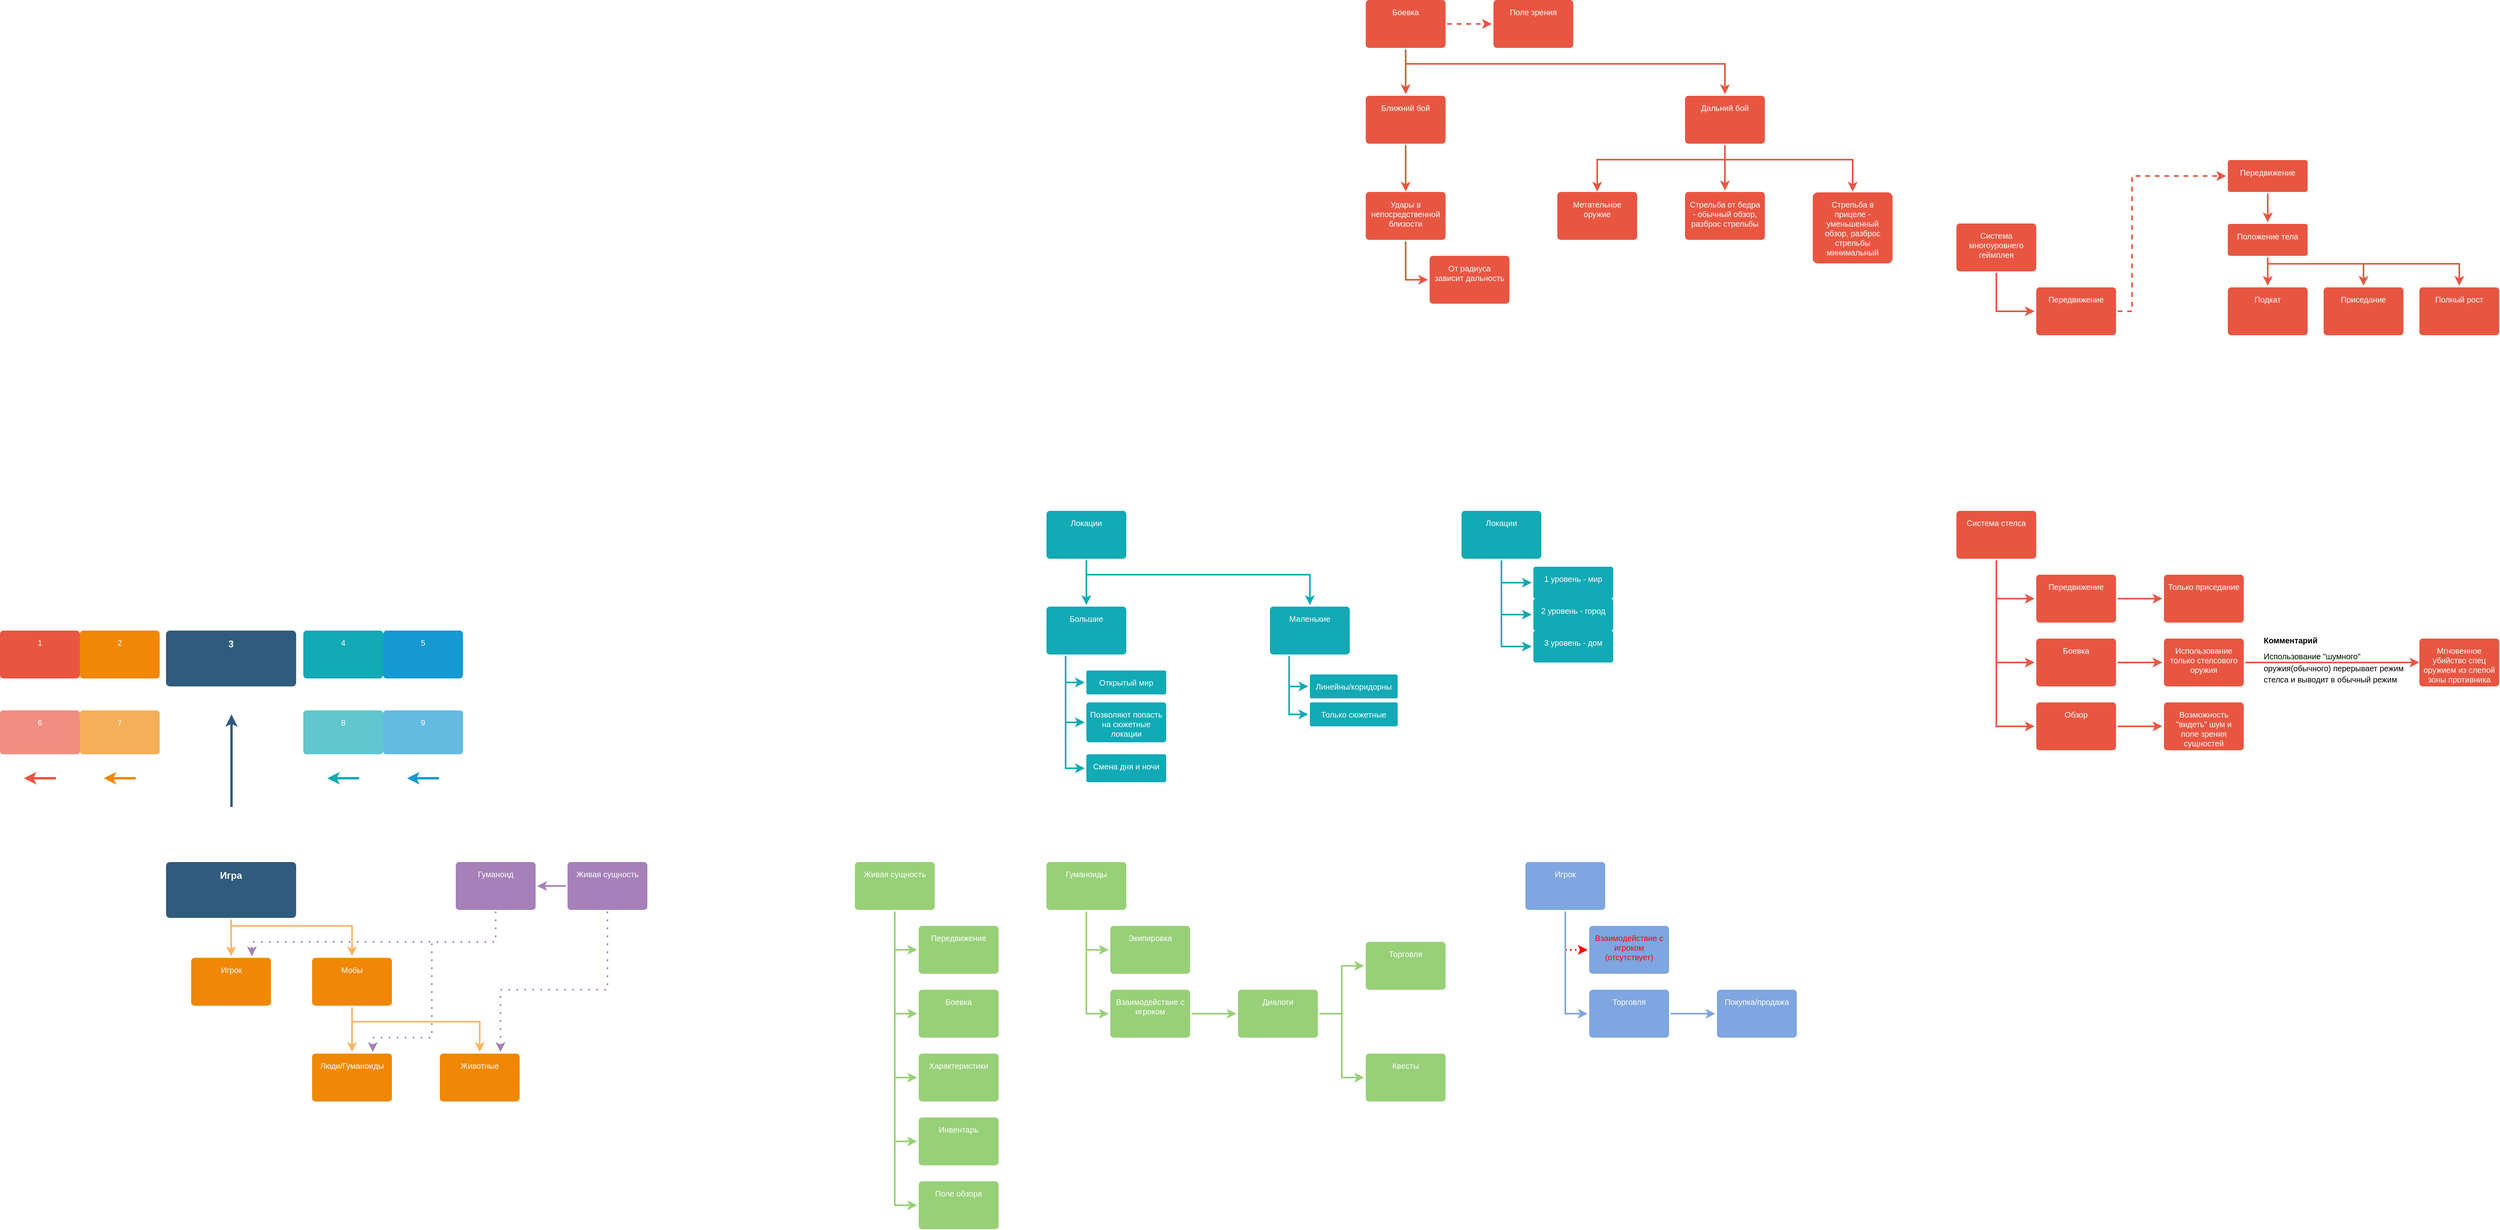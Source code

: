 <mxfile version="11.1.4" type="device"><diagram id="6a731a19-8d31-9384-78a2-239565b7b9f0" name="Page-1"><mxGraphModel dx="3377" dy="3469" grid="1" gridSize="10" guides="1" tooltips="1" connect="1" arrows="1" fold="1" page="1" pageScale="1" pageWidth="600" pageHeight="600" background="#ffffff" math="0" shadow="0"><root><mxCell id="0"/><mxCell id="1" parent="0"/><mxCell id="619mCQ2Z58gHVbzveCcw-1781" value="1" style="rounded=1;whiteSpace=wrap;html=1;shadow=0;labelBackgroundColor=none;strokeColor=none;strokeWidth=3;fillColor=#E85642;fontFamily=Helvetica;fontSize=10;fontColor=#FFFFFF;align=center;spacing=5;fontStyle=0;arcSize=7;perimeterSpacing=2;verticalAlign=top;" parent="1" vertex="1"><mxGeometry x="9" y="-250" width="100" height="60" as="geometry"/></mxCell><mxCell id="619mCQ2Z58gHVbzveCcw-1783" value="2" style="rounded=1;whiteSpace=wrap;html=1;shadow=0;labelBackgroundColor=none;strokeColor=none;strokeWidth=3;fillColor=#F08705;fontFamily=Helvetica;fontSize=10;fontColor=#FFFFFF;align=center;spacing=5;fontStyle=0;arcSize=7;perimeterSpacing=2;verticalAlign=top;" parent="1" vertex="1"><mxGeometry x="109" y="-250" width="100" height="60" as="geometry"/></mxCell><mxCell id="619mCQ2Z58gHVbzveCcw-1784" value="4" style="rounded=1;whiteSpace=wrap;html=1;shadow=0;labelBackgroundColor=none;strokeColor=none;strokeWidth=3;fillColor=#12AAB5;fontFamily=Helvetica;fontSize=10;fontColor=#FFFFFF;align=center;spacing=5;fontStyle=0;arcSize=7;perimeterSpacing=2;verticalAlign=top;" parent="1" vertex="1"><mxGeometry x="389" y="-250" width="100" height="60" as="geometry"/></mxCell><mxCell id="619mCQ2Z58gHVbzveCcw-1785" value="5" style="rounded=1;whiteSpace=wrap;html=1;shadow=0;labelBackgroundColor=none;strokeColor=none;strokeWidth=3;fillColor=#1699D3;fontFamily=Helvetica;fontSize=10;fontColor=#FFFFFF;align=center;spacing=5;fontStyle=0;arcSize=7;perimeterSpacing=2;verticalAlign=top;" parent="1" vertex="1"><mxGeometry x="489" y="-250" width="100" height="60" as="geometry"/></mxCell><mxCell id="619mCQ2Z58gHVbzveCcw-1786" value="3" style="rounded=1;whiteSpace=wrap;html=1;shadow=0;labelBackgroundColor=none;strokeColor=none;strokeWidth=3;fillColor=#2F5B7C;fontFamily=Helvetica;fontSize=12;fontColor=#FFFFFF;align=center;fontStyle=1;spacing=5;arcSize=7;perimeterSpacing=2;verticalAlign=top;" parent="1" vertex="1"><mxGeometry x="217" y="-250" width="163" height="70" as="geometry"/></mxCell><mxCell id="619mCQ2Z58gHVbzveCcw-1787" value="6" style="rounded=1;whiteSpace=wrap;html=1;shadow=0;labelBackgroundColor=none;strokeColor=none;strokeWidth=3;fillColor=#f08e81;fontFamily=Helvetica;fontSize=10;fontColor=#FFFFFF;align=center;spacing=5;fontStyle=0;arcSize=7;perimeterSpacing=2;verticalAlign=top;" parent="1" vertex="1"><mxGeometry x="9" y="-150" width="100" height="55" as="geometry"/></mxCell><mxCell id="619mCQ2Z58gHVbzveCcw-1788" value="7" style="rounded=1;whiteSpace=wrap;html=1;shadow=0;labelBackgroundColor=none;strokeColor=none;strokeWidth=3;fillColor=#F5AF58;fontFamily=Helvetica;fontSize=10;fontColor=#FFFFFF;align=center;spacing=5;arcSize=7;perimeterSpacing=2;fontStyle=0;verticalAlign=top;" parent="1" vertex="1"><mxGeometry x="109" y="-150" width="100" height="55" as="geometry"/></mxCell><mxCell id="619mCQ2Z58gHVbzveCcw-1790" value="8" style="rounded=1;whiteSpace=wrap;html=1;shadow=0;labelBackgroundColor=none;strokeColor=none;strokeWidth=3;fillColor=#61C6CE;fontFamily=Helvetica;fontSize=10;fontColor=#FFFFFF;align=center;spacing=5;fontStyle=0;arcSize=7;perimeterSpacing=2;verticalAlign=top;" parent="1" vertex="1"><mxGeometry x="389" y="-150" width="100" height="55" as="geometry"/></mxCell><mxCell id="619mCQ2Z58gHVbzveCcw-1793" value="9" style="rounded=1;whiteSpace=wrap;html=1;shadow=0;labelBackgroundColor=none;strokeColor=none;strokeWidth=3;fillColor=#64BBE2;fontFamily=Helvetica;fontSize=10;fontColor=#FFFFFF;align=center;spacing=5;arcSize=7;perimeterSpacing=2;fontStyle=0;verticalAlign=top;" parent="1" vertex="1"><mxGeometry x="489" y="-150" width="100" height="55" as="geometry"/></mxCell><mxCell id="619mCQ2Z58gHVbzveCcw-1796" value="" style="edgeStyle=none;rounded=1;jumpStyle=none;html=1;shadow=0;labelBackgroundColor=none;startArrow=none;startFill=0;jettySize=auto;orthogonalLoop=1;strokeColor=#E85642;strokeWidth=3;fontFamily=Helvetica;fontSize=14;fontColor=#FFFFFF;spacing=5;fontStyle=1;fillColor=#b0e3e6;" parent="1" edge="1"><mxGeometry relative="1" as="geometry"><mxPoint x="79" y="-65" as="sourcePoint"/><mxPoint x="39" y="-65" as="targetPoint"/></mxGeometry></mxCell><mxCell id="619mCQ2Z58gHVbzveCcw-1797" value="" style="edgeStyle=none;rounded=1;jumpStyle=none;html=1;shadow=0;labelBackgroundColor=none;startArrow=none;startFill=0;jettySize=auto;orthogonalLoop=1;strokeColor=#F08705;strokeWidth=3;fontFamily=Helvetica;fontSize=14;fontColor=#FFFFFF;spacing=5;fontStyle=1;fillColor=#b0e3e6;" parent="1" edge="1"><mxGeometry relative="1" as="geometry"><mxPoint x="179" y="-65" as="sourcePoint"/><mxPoint x="139" y="-65" as="targetPoint"/></mxGeometry></mxCell><mxCell id="619mCQ2Z58gHVbzveCcw-1798" value="" style="edgeStyle=none;rounded=1;jumpStyle=none;html=1;shadow=0;labelBackgroundColor=none;startArrow=none;startFill=0;jettySize=auto;orthogonalLoop=1;strokeColor=#12AAB5;strokeWidth=3;fontFamily=Helvetica;fontSize=14;fontColor=#FFFFFF;spacing=5;fontStyle=1;fillColor=#b0e3e6;" parent="1" edge="1"><mxGeometry relative="1" as="geometry"><mxPoint x="459" y="-65" as="sourcePoint"/><mxPoint x="419" y="-65" as="targetPoint"/></mxGeometry></mxCell><mxCell id="619mCQ2Z58gHVbzveCcw-1799" value="" style="edgeStyle=none;rounded=1;jumpStyle=none;html=1;shadow=0;labelBackgroundColor=none;startArrow=none;startFill=0;jettySize=auto;orthogonalLoop=1;strokeColor=#1699D3;strokeWidth=3;fontFamily=Helvetica;fontSize=14;fontColor=#FFFFFF;spacing=5;fontStyle=1;fillColor=#b0e3e6;" parent="1" edge="1"><mxGeometry relative="1" as="geometry"><mxPoint x="559" y="-65" as="sourcePoint"/><mxPoint x="519" y="-65" as="targetPoint"/></mxGeometry></mxCell><mxCell id="619mCQ2Z58gHVbzveCcw-1801" value="" style="edgeStyle=none;rounded=0;jumpStyle=none;html=1;shadow=0;labelBackgroundColor=none;startArrow=none;startFill=0;endArrow=classic;endFill=1;jettySize=auto;orthogonalLoop=1;strokeColor=#2F5B7C;strokeWidth=3;fontFamily=Helvetica;fontSize=16;fontColor=#23445D;spacing=5;" parent="1" edge="1"><mxGeometry relative="1" as="geometry"><mxPoint x="299" y="-29" as="sourcePoint"/><mxPoint x="299" y="-145.0" as="targetPoint"/></mxGeometry></mxCell><mxCell id="Hba8SF4akx_FG_clDghf-3" style="edgeStyle=orthogonalEdgeStyle;rounded=0;orthogonalLoop=1;jettySize=auto;html=1;entryX=0.5;entryY=0;entryDx=0;entryDy=0;strokeColor=#FFB366;strokeWidth=2;" edge="1" parent="1" source="Hba8SF4akx_FG_clDghf-1" target="Hba8SF4akx_FG_clDghf-2"><mxGeometry relative="1" as="geometry"/></mxCell><mxCell id="Hba8SF4akx_FG_clDghf-5" style="edgeStyle=orthogonalEdgeStyle;rounded=0;orthogonalLoop=1;jettySize=auto;html=1;entryX=0.5;entryY=0;entryDx=0;entryDy=0;strokeColor=#FFB366;strokeWidth=2;" edge="1" parent="1" source="Hba8SF4akx_FG_clDghf-1" target="Hba8SF4akx_FG_clDghf-4"><mxGeometry relative="1" as="geometry"><Array as="points"><mxPoint x="299" y="120"/><mxPoint x="450" y="120"/></Array></mxGeometry></mxCell><mxCell id="Hba8SF4akx_FG_clDghf-1" value="Игра" style="rounded=1;whiteSpace=wrap;html=1;shadow=0;labelBackgroundColor=none;strokeColor=none;strokeWidth=3;fillColor=#2F5B7C;fontFamily=Helvetica;fontSize=12;fontColor=#FFFFFF;align=center;fontStyle=1;spacing=5;arcSize=7;perimeterSpacing=2;verticalAlign=top;" vertex="1" parent="1"><mxGeometry x="217" y="40" width="163" height="70" as="geometry"/></mxCell><mxCell id="Hba8SF4akx_FG_clDghf-2" value="Игрок" style="rounded=1;whiteSpace=wrap;html=1;shadow=0;labelBackgroundColor=none;strokeColor=none;strokeWidth=3;fillColor=#F08705;fontFamily=Helvetica;fontSize=10;fontColor=#FFFFFF;align=center;spacing=5;fontStyle=0;arcSize=7;perimeterSpacing=2;verticalAlign=top;" vertex="1" parent="1"><mxGeometry x="248.5" y="160" width="100" height="60" as="geometry"/></mxCell><mxCell id="Hba8SF4akx_FG_clDghf-7" style="edgeStyle=orthogonalEdgeStyle;rounded=0;orthogonalLoop=1;jettySize=auto;html=1;entryX=0.5;entryY=0;entryDx=0;entryDy=0;strokeColor=#FFB366;strokeWidth=2;" edge="1" parent="1" source="Hba8SF4akx_FG_clDghf-4" target="Hba8SF4akx_FG_clDghf-6"><mxGeometry relative="1" as="geometry"/></mxCell><mxCell id="Hba8SF4akx_FG_clDghf-9" style="edgeStyle=orthogonalEdgeStyle;rounded=0;orthogonalLoop=1;jettySize=auto;html=1;entryX=0.5;entryY=0;entryDx=0;entryDy=0;strokeColor=#FFB366;strokeWidth=2;" edge="1" parent="1" source="Hba8SF4akx_FG_clDghf-4" target="Hba8SF4akx_FG_clDghf-8"><mxGeometry relative="1" as="geometry"><Array as="points"><mxPoint x="450" y="240"/><mxPoint x="610" y="240"/></Array></mxGeometry></mxCell><mxCell id="Hba8SF4akx_FG_clDghf-4" value="Мобы" style="rounded=1;whiteSpace=wrap;html=1;shadow=0;labelBackgroundColor=none;strokeColor=none;strokeWidth=3;fillColor=#F08705;fontFamily=Helvetica;fontSize=10;fontColor=#FFFFFF;align=center;spacing=5;fontStyle=0;arcSize=7;perimeterSpacing=2;verticalAlign=top;" vertex="1" parent="1"><mxGeometry x="400" y="160" width="100" height="60" as="geometry"/></mxCell><mxCell id="Hba8SF4akx_FG_clDghf-6" value="Люди/Гуманоиды" style="rounded=1;whiteSpace=wrap;html=1;shadow=0;labelBackgroundColor=none;strokeColor=none;strokeWidth=3;fillColor=#F08705;fontFamily=Helvetica;fontSize=10;fontColor=#FFFFFF;align=center;spacing=5;fontStyle=0;arcSize=7;perimeterSpacing=2;verticalAlign=top;" vertex="1" parent="1"><mxGeometry x="400" y="280" width="100" height="60" as="geometry"/></mxCell><mxCell id="Hba8SF4akx_FG_clDghf-8" value="Животные" style="rounded=1;whiteSpace=wrap;html=1;shadow=0;labelBackgroundColor=none;strokeColor=none;strokeWidth=3;fillColor=#F08705;fontFamily=Helvetica;fontSize=10;fontColor=#FFFFFF;align=center;spacing=5;fontStyle=0;arcSize=7;perimeterSpacing=2;verticalAlign=top;" vertex="1" parent="1"><mxGeometry x="560" y="280" width="100" height="60" as="geometry"/></mxCell><mxCell id="Hba8SF4akx_FG_clDghf-22" style="edgeStyle=orthogonalEdgeStyle;rounded=0;orthogonalLoop=1;jettySize=auto;html=1;entryX=0.75;entryY=0;entryDx=0;entryDy=0;strokeColor=#A680B8;strokeWidth=2;dashed=1;dashPattern=1 4;" edge="1" parent="1" source="Hba8SF4akx_FG_clDghf-10" target="Hba8SF4akx_FG_clDghf-8"><mxGeometry relative="1" as="geometry"><Array as="points"><mxPoint x="770" y="200"/><mxPoint x="636" y="200"/></Array></mxGeometry></mxCell><mxCell id="Hba8SF4akx_FG_clDghf-24" style="edgeStyle=orthogonalEdgeStyle;rounded=0;orthogonalLoop=1;jettySize=auto;html=1;entryX=1;entryY=0.5;entryDx=0;entryDy=0;strokeColor=#A680B8;strokeWidth=2;" edge="1" parent="1" source="Hba8SF4akx_FG_clDghf-10" target="Hba8SF4akx_FG_clDghf-23"><mxGeometry relative="1" as="geometry"/></mxCell><mxCell id="Hba8SF4akx_FG_clDghf-10" value="Живая сущность" style="rounded=1;whiteSpace=wrap;html=1;shadow=0;labelBackgroundColor=none;strokeColor=none;strokeWidth=3;fillColor=#A680B8;fontFamily=Helvetica;fontSize=10;fontColor=#FFFFFF;align=center;spacing=5;fontStyle=0;arcSize=7;perimeterSpacing=2;verticalAlign=top;" vertex="1" parent="1"><mxGeometry x="720" y="40" width="100" height="60" as="geometry"/></mxCell><mxCell id="Hba8SF4akx_FG_clDghf-16" style="edgeStyle=orthogonalEdgeStyle;rounded=0;orthogonalLoop=1;jettySize=auto;html=1;strokeColor=#97D077;strokeWidth=2;entryX=0;entryY=0.5;entryDx=0;entryDy=0;" edge="1" parent="1" source="Hba8SF4akx_FG_clDghf-14" target="Hba8SF4akx_FG_clDghf-15"><mxGeometry relative="1" as="geometry"><mxPoint x="1130" y="150" as="targetPoint"/><Array as="points"><mxPoint x="1130" y="150"/></Array></mxGeometry></mxCell><mxCell id="Hba8SF4akx_FG_clDghf-18" style="edgeStyle=orthogonalEdgeStyle;rounded=0;orthogonalLoop=1;jettySize=auto;html=1;entryX=0;entryY=0.5;entryDx=0;entryDy=0;strokeColor=#97D077;strokeWidth=2;" edge="1" parent="1" source="Hba8SF4akx_FG_clDghf-14" target="Hba8SF4akx_FG_clDghf-17"><mxGeometry relative="1" as="geometry"><Array as="points"><mxPoint x="1130" y="230"/></Array></mxGeometry></mxCell><mxCell id="Hba8SF4akx_FG_clDghf-20" style="edgeStyle=orthogonalEdgeStyle;rounded=0;orthogonalLoop=1;jettySize=auto;html=1;entryX=0;entryY=0.5;entryDx=0;entryDy=0;strokeColor=#97D077;strokeWidth=2;" edge="1" parent="1" source="Hba8SF4akx_FG_clDghf-14" target="Hba8SF4akx_FG_clDghf-19"><mxGeometry relative="1" as="geometry"><Array as="points"><mxPoint x="1130" y="310"/></Array></mxGeometry></mxCell><mxCell id="Hba8SF4akx_FG_clDghf-32" style="edgeStyle=orthogonalEdgeStyle;rounded=0;orthogonalLoop=1;jettySize=auto;html=1;entryX=0;entryY=0.5;entryDx=0;entryDy=0;strokeColor=#97D077;strokeWidth=2;" edge="1" parent="1" source="Hba8SF4akx_FG_clDghf-14" target="Hba8SF4akx_FG_clDghf-30"><mxGeometry relative="1" as="geometry"><Array as="points"><mxPoint x="1130" y="390"/></Array></mxGeometry></mxCell><mxCell id="Hba8SF4akx_FG_clDghf-79" style="edgeStyle=orthogonalEdgeStyle;rounded=0;orthogonalLoop=1;jettySize=auto;html=1;entryX=0;entryY=0.5;entryDx=0;entryDy=0;strokeColor=#97D077;strokeWidth=2;" edge="1" parent="1" source="Hba8SF4akx_FG_clDghf-14" target="Hba8SF4akx_FG_clDghf-78"><mxGeometry relative="1" as="geometry"><Array as="points"><mxPoint x="1130" y="470"/></Array></mxGeometry></mxCell><mxCell id="Hba8SF4akx_FG_clDghf-14" value="Живая сущность" style="rounded=1;whiteSpace=wrap;html=1;shadow=0;labelBackgroundColor=none;strokeColor=none;strokeWidth=3;fillColor=#97D077;fontFamily=Helvetica;fontSize=10;fontColor=#FFFFFF;align=center;spacing=5;fontStyle=0;arcSize=7;perimeterSpacing=2;verticalAlign=top;" vertex="1" parent="1"><mxGeometry x="1080" y="40" width="100" height="60" as="geometry"/></mxCell><mxCell id="Hba8SF4akx_FG_clDghf-15" value="Передвижение" style="rounded=1;whiteSpace=wrap;html=1;shadow=0;labelBackgroundColor=none;strokeColor=none;strokeWidth=3;fillColor=#97D077;fontFamily=Helvetica;fontSize=10;fontColor=#FFFFFF;align=center;spacing=5;fontStyle=0;arcSize=7;perimeterSpacing=2;verticalAlign=top;" vertex="1" parent="1"><mxGeometry x="1160" y="120" width="100" height="60" as="geometry"/></mxCell><mxCell id="Hba8SF4akx_FG_clDghf-17" value="Боевка" style="rounded=1;whiteSpace=wrap;html=1;shadow=0;labelBackgroundColor=none;strokeColor=none;strokeWidth=3;fillColor=#97D077;fontFamily=Helvetica;fontSize=10;fontColor=#FFFFFF;align=center;spacing=5;fontStyle=0;arcSize=7;perimeterSpacing=2;verticalAlign=top;" vertex="1" parent="1"><mxGeometry x="1160" y="200" width="100" height="60" as="geometry"/></mxCell><mxCell id="Hba8SF4akx_FG_clDghf-19" value="Характеристики" style="rounded=1;whiteSpace=wrap;html=1;shadow=0;labelBackgroundColor=none;strokeColor=none;strokeWidth=3;fillColor=#97D077;fontFamily=Helvetica;fontSize=10;fontColor=#FFFFFF;align=center;spacing=5;fontStyle=0;arcSize=7;perimeterSpacing=2;verticalAlign=top;" vertex="1" parent="1"><mxGeometry x="1160" y="280" width="100" height="60" as="geometry"/></mxCell><mxCell id="Hba8SF4akx_FG_clDghf-26" style="edgeStyle=orthogonalEdgeStyle;rounded=0;orthogonalLoop=1;jettySize=auto;html=1;entryX=0.75;entryY=0;entryDx=0;entryDy=0;strokeColor=#A680B8;strokeWidth=2;dashed=1;dashPattern=1 4;" edge="1" parent="1" source="Hba8SF4akx_FG_clDghf-23" target="Hba8SF4akx_FG_clDghf-2"><mxGeometry relative="1" as="geometry"><Array as="points"><mxPoint x="630" y="140"/><mxPoint x="325" y="140"/></Array></mxGeometry></mxCell><mxCell id="Hba8SF4akx_FG_clDghf-27" style="edgeStyle=orthogonalEdgeStyle;rounded=0;orthogonalLoop=1;jettySize=auto;html=1;entryX=0.75;entryY=0;entryDx=0;entryDy=0;dashed=1;dashPattern=1 4;strokeColor=#A680B8;strokeWidth=2;" edge="1" parent="1" source="Hba8SF4akx_FG_clDghf-23" target="Hba8SF4akx_FG_clDghf-6"><mxGeometry relative="1" as="geometry"><Array as="points"><mxPoint x="630" y="140"/><mxPoint x="550" y="140"/><mxPoint x="550" y="260"/><mxPoint x="476" y="260"/></Array></mxGeometry></mxCell><mxCell id="Hba8SF4akx_FG_clDghf-23" value="Гуманоид" style="rounded=1;whiteSpace=wrap;html=1;shadow=0;labelBackgroundColor=none;strokeColor=none;strokeWidth=3;fillColor=#A680B8;fontFamily=Helvetica;fontSize=10;fontColor=#FFFFFF;align=center;spacing=5;fontStyle=0;arcSize=7;perimeterSpacing=2;verticalAlign=top;" vertex="1" parent="1"><mxGeometry x="580" y="40" width="100" height="60" as="geometry"/></mxCell><mxCell id="Hba8SF4akx_FG_clDghf-33" style="edgeStyle=orthogonalEdgeStyle;rounded=0;orthogonalLoop=1;jettySize=auto;html=1;entryX=0;entryY=0.5;entryDx=0;entryDy=0;strokeColor=#97D077;strokeWidth=2;" edge="1" parent="1" source="Hba8SF4akx_FG_clDghf-28" target="Hba8SF4akx_FG_clDghf-29"><mxGeometry relative="1" as="geometry"><Array as="points"><mxPoint x="1370" y="150"/></Array></mxGeometry></mxCell><mxCell id="Hba8SF4akx_FG_clDghf-35" style="edgeStyle=orthogonalEdgeStyle;rounded=0;orthogonalLoop=1;jettySize=auto;html=1;entryX=0;entryY=0.5;entryDx=0;entryDy=0;strokeColor=#97D077;strokeWidth=2;" edge="1" parent="1" source="Hba8SF4akx_FG_clDghf-28" target="Hba8SF4akx_FG_clDghf-34"><mxGeometry relative="1" as="geometry"><Array as="points"><mxPoint x="1370" y="230"/></Array></mxGeometry></mxCell><mxCell id="Hba8SF4akx_FG_clDghf-28" value="Гуманоиды" style="rounded=1;whiteSpace=wrap;html=1;shadow=0;labelBackgroundColor=none;strokeColor=none;strokeWidth=3;fillColor=#97D077;fontFamily=Helvetica;fontSize=10;fontColor=#FFFFFF;align=center;spacing=5;fontStyle=0;arcSize=7;perimeterSpacing=2;verticalAlign=top;" vertex="1" parent="1"><mxGeometry x="1320" y="40" width="100" height="60" as="geometry"/></mxCell><mxCell id="Hba8SF4akx_FG_clDghf-29" value="Экипировка" style="rounded=1;whiteSpace=wrap;html=1;shadow=0;labelBackgroundColor=none;strokeColor=none;strokeWidth=3;fillColor=#97D077;fontFamily=Helvetica;fontSize=10;fontColor=#FFFFFF;align=center;spacing=5;fontStyle=0;arcSize=7;perimeterSpacing=2;verticalAlign=top;" vertex="1" parent="1"><mxGeometry x="1400" y="120" width="100" height="60" as="geometry"/></mxCell><mxCell id="Hba8SF4akx_FG_clDghf-30" value="Инвентарь" style="rounded=1;whiteSpace=wrap;html=1;shadow=0;labelBackgroundColor=none;strokeColor=none;strokeWidth=3;fillColor=#97D077;fontFamily=Helvetica;fontSize=10;fontColor=#FFFFFF;align=center;spacing=5;fontStyle=0;arcSize=7;perimeterSpacing=2;verticalAlign=top;" vertex="1" parent="1"><mxGeometry x="1160" y="360" width="100" height="60" as="geometry"/></mxCell><mxCell id="Hba8SF4akx_FG_clDghf-37" style="edgeStyle=orthogonalEdgeStyle;rounded=0;orthogonalLoop=1;jettySize=auto;html=1;entryX=0;entryY=0.5;entryDx=0;entryDy=0;strokeColor=#97D077;strokeWidth=2;" edge="1" parent="1" source="Hba8SF4akx_FG_clDghf-34" target="Hba8SF4akx_FG_clDghf-36"><mxGeometry relative="1" as="geometry"/></mxCell><mxCell id="Hba8SF4akx_FG_clDghf-34" value="Взаимодействие с игроком" style="rounded=1;whiteSpace=wrap;html=1;shadow=0;labelBackgroundColor=none;strokeColor=none;strokeWidth=3;fillColor=#97D077;fontFamily=Helvetica;fontSize=10;fontColor=#FFFFFF;align=center;spacing=5;fontStyle=0;arcSize=7;perimeterSpacing=2;verticalAlign=top;" vertex="1" parent="1"><mxGeometry x="1400" y="200" width="100" height="60" as="geometry"/></mxCell><mxCell id="Hba8SF4akx_FG_clDghf-39" style="edgeStyle=orthogonalEdgeStyle;rounded=0;orthogonalLoop=1;jettySize=auto;html=1;entryX=0;entryY=0.5;entryDx=0;entryDy=0;strokeColor=#97D077;strokeWidth=2;" edge="1" parent="1" source="Hba8SF4akx_FG_clDghf-36" target="Hba8SF4akx_FG_clDghf-38"><mxGeometry relative="1" as="geometry"/></mxCell><mxCell id="Hba8SF4akx_FG_clDghf-41" style="edgeStyle=orthogonalEdgeStyle;rounded=0;orthogonalLoop=1;jettySize=auto;html=1;entryX=0;entryY=0.5;entryDx=0;entryDy=0;strokeColor=#97D077;strokeWidth=2;" edge="1" parent="1" source="Hba8SF4akx_FG_clDghf-36" target="Hba8SF4akx_FG_clDghf-40"><mxGeometry relative="1" as="geometry"><Array as="points"><mxPoint x="1690" y="230"/><mxPoint x="1690" y="310"/></Array></mxGeometry></mxCell><mxCell id="Hba8SF4akx_FG_clDghf-36" value="Диалоги" style="rounded=1;whiteSpace=wrap;html=1;shadow=0;labelBackgroundColor=none;strokeColor=none;strokeWidth=3;fillColor=#97D077;fontFamily=Helvetica;fontSize=10;fontColor=#FFFFFF;align=center;spacing=5;fontStyle=0;arcSize=7;perimeterSpacing=2;verticalAlign=top;" vertex="1" parent="1"><mxGeometry x="1560" y="200" width="100" height="60" as="geometry"/></mxCell><mxCell id="Hba8SF4akx_FG_clDghf-38" value="Торговля" style="rounded=1;whiteSpace=wrap;html=1;shadow=0;labelBackgroundColor=none;strokeColor=none;strokeWidth=3;fillColor=#97D077;fontFamily=Helvetica;fontSize=10;fontColor=#FFFFFF;align=center;spacing=5;fontStyle=0;arcSize=7;perimeterSpacing=2;verticalAlign=top;" vertex="1" parent="1"><mxGeometry x="1720" y="140" width="100" height="60" as="geometry"/></mxCell><mxCell id="Hba8SF4akx_FG_clDghf-40" value="Квесты" style="rounded=1;whiteSpace=wrap;html=1;shadow=0;labelBackgroundColor=none;strokeColor=none;strokeWidth=3;fillColor=#97D077;fontFamily=Helvetica;fontSize=10;fontColor=#FFFFFF;align=center;spacing=5;fontStyle=0;arcSize=7;perimeterSpacing=2;verticalAlign=top;" vertex="1" parent="1"><mxGeometry x="1720" y="280" width="100" height="60" as="geometry"/></mxCell><mxCell id="Hba8SF4akx_FG_clDghf-44" style="edgeStyle=orthogonalEdgeStyle;rounded=0;orthogonalLoop=1;jettySize=auto;html=1;entryX=0;entryY=0.5;entryDx=0;entryDy=0;strokeColor=#FF0000;strokeWidth=2;dashed=1;dashPattern=1 2;" edge="1" parent="1" source="Hba8SF4akx_FG_clDghf-42" target="Hba8SF4akx_FG_clDghf-43"><mxGeometry relative="1" as="geometry"><Array as="points"><mxPoint x="1970" y="150"/></Array></mxGeometry></mxCell><mxCell id="Hba8SF4akx_FG_clDghf-46" style="edgeStyle=orthogonalEdgeStyle;rounded=0;orthogonalLoop=1;jettySize=auto;html=1;entryX=0;entryY=0.5;entryDx=0;entryDy=0;strokeColor=#7EA6E0;strokeWidth=2;" edge="1" parent="1" source="Hba8SF4akx_FG_clDghf-42" target="Hba8SF4akx_FG_clDghf-45"><mxGeometry relative="1" as="geometry"><Array as="points"><mxPoint x="1970" y="230"/></Array></mxGeometry></mxCell><mxCell id="Hba8SF4akx_FG_clDghf-42" value="Игрок" style="rounded=1;whiteSpace=wrap;html=1;shadow=0;labelBackgroundColor=none;strokeColor=none;strokeWidth=3;fillColor=#7EA6E0;fontFamily=Helvetica;fontSize=10;fontColor=#FFFFFF;align=center;spacing=5;fontStyle=0;arcSize=7;perimeterSpacing=2;verticalAlign=top;" vertex="1" parent="1"><mxGeometry x="1920" y="40" width="100" height="60" as="geometry"/></mxCell><mxCell id="Hba8SF4akx_FG_clDghf-43" value="&lt;font color=&quot;#ff0000&quot;&gt;Взаимодействие с игроком&lt;br&gt;(отсутствует)&lt;/font&gt;" style="rounded=1;whiteSpace=wrap;html=1;shadow=0;labelBackgroundColor=none;strokeColor=none;strokeWidth=3;fillColor=#7EA6E0;fontFamily=Helvetica;fontSize=10;fontColor=#FFFFFF;align=center;spacing=5;fontStyle=0;arcSize=7;perimeterSpacing=2;verticalAlign=top;" vertex="1" parent="1"><mxGeometry x="2000" y="120" width="100" height="60" as="geometry"/></mxCell><mxCell id="Hba8SF4akx_FG_clDghf-48" style="edgeStyle=orthogonalEdgeStyle;rounded=0;orthogonalLoop=1;jettySize=auto;html=1;entryX=0;entryY=0.5;entryDx=0;entryDy=0;strokeColor=#7EA6E0;strokeWidth=2;" edge="1" parent="1" source="Hba8SF4akx_FG_clDghf-45" target="Hba8SF4akx_FG_clDghf-47"><mxGeometry relative="1" as="geometry"/></mxCell><mxCell id="Hba8SF4akx_FG_clDghf-45" value="Торговля" style="rounded=1;whiteSpace=wrap;html=1;shadow=0;labelBackgroundColor=none;strokeColor=none;strokeWidth=3;fillColor=#7EA6E0;fontFamily=Helvetica;fontSize=10;fontColor=#FFFFFF;align=center;spacing=5;fontStyle=0;arcSize=7;perimeterSpacing=2;verticalAlign=top;" vertex="1" parent="1"><mxGeometry x="2000" y="200" width="100" height="60" as="geometry"/></mxCell><mxCell id="Hba8SF4akx_FG_clDghf-47" value="Покупка/продажа" style="rounded=1;whiteSpace=wrap;html=1;shadow=0;labelBackgroundColor=none;strokeColor=none;strokeWidth=3;fillColor=#7EA6E0;fontFamily=Helvetica;fontSize=10;fontColor=#FFFFFF;align=center;spacing=5;fontStyle=0;arcSize=7;perimeterSpacing=2;verticalAlign=top;" vertex="1" parent="1"><mxGeometry x="2160" y="200" width="100" height="60" as="geometry"/></mxCell><mxCell id="Hba8SF4akx_FG_clDghf-53" style="edgeStyle=orthogonalEdgeStyle;rounded=0;orthogonalLoop=1;jettySize=auto;html=1;entryX=0.5;entryY=0;entryDx=0;entryDy=0;strokeColor=#12AAB5;strokeWidth=2;" edge="1" parent="1" source="Hba8SF4akx_FG_clDghf-51" target="Hba8SF4akx_FG_clDghf-52"><mxGeometry relative="1" as="geometry"/></mxCell><mxCell id="Hba8SF4akx_FG_clDghf-55" style="edgeStyle=orthogonalEdgeStyle;rounded=0;orthogonalLoop=1;jettySize=auto;html=1;entryX=0.5;entryY=0;entryDx=0;entryDy=0;strokeColor=#12AAB5;strokeWidth=2;" edge="1" parent="1" source="Hba8SF4akx_FG_clDghf-51" target="Hba8SF4akx_FG_clDghf-54"><mxGeometry relative="1" as="geometry"><Array as="points"><mxPoint x="1370" y="-320"/><mxPoint x="1650" y="-320"/></Array></mxGeometry></mxCell><mxCell id="Hba8SF4akx_FG_clDghf-51" value="Локации" style="rounded=1;whiteSpace=wrap;html=1;shadow=0;labelBackgroundColor=none;strokeColor=none;strokeWidth=3;fillColor=#12AAB5;fontFamily=Helvetica;fontSize=10;fontColor=#FFFFFF;align=center;spacing=5;fontStyle=0;arcSize=7;perimeterSpacing=2;verticalAlign=top;" vertex="1" parent="1"><mxGeometry x="1320" y="-400" width="100" height="60" as="geometry"/></mxCell><mxCell id="Hba8SF4akx_FG_clDghf-59" style="edgeStyle=orthogonalEdgeStyle;rounded=0;orthogonalLoop=1;jettySize=auto;html=1;exitX=0.25;exitY=1;exitDx=0;exitDy=0;entryX=0;entryY=0.5;entryDx=0;entryDy=0;strokeColor=#12AAB5;strokeWidth=2;" edge="1" parent="1" source="Hba8SF4akx_FG_clDghf-52" target="Hba8SF4akx_FG_clDghf-56"><mxGeometry relative="1" as="geometry"><Array as="points"><mxPoint x="1344" y="-185"/></Array></mxGeometry></mxCell><mxCell id="Hba8SF4akx_FG_clDghf-64" style="edgeStyle=orthogonalEdgeStyle;rounded=0;orthogonalLoop=1;jettySize=auto;html=1;exitX=0.25;exitY=1;exitDx=0;exitDy=0;entryX=0;entryY=0.5;entryDx=0;entryDy=0;strokeColor=#12AAB5;strokeWidth=2;" edge="1" parent="1" source="Hba8SF4akx_FG_clDghf-52" target="Hba8SF4akx_FG_clDghf-57"><mxGeometry relative="1" as="geometry"><Array as="points"><mxPoint x="1344" y="-135"/></Array></mxGeometry></mxCell><mxCell id="Hba8SF4akx_FG_clDghf-66" style="edgeStyle=orthogonalEdgeStyle;rounded=0;orthogonalLoop=1;jettySize=auto;html=1;exitX=0.25;exitY=1;exitDx=0;exitDy=0;entryX=0;entryY=0.5;entryDx=0;entryDy=0;strokeColor=#12AAB5;strokeWidth=2;" edge="1" parent="1" source="Hba8SF4akx_FG_clDghf-52" target="Hba8SF4akx_FG_clDghf-65"><mxGeometry relative="1" as="geometry"><Array as="points"><mxPoint x="1344" y="-77"/></Array></mxGeometry></mxCell><mxCell id="Hba8SF4akx_FG_clDghf-52" value="Большие" style="rounded=1;whiteSpace=wrap;html=1;shadow=0;labelBackgroundColor=none;strokeColor=none;strokeWidth=3;fillColor=#12AAB5;fontFamily=Helvetica;fontSize=10;fontColor=#FFFFFF;align=center;spacing=5;fontStyle=0;arcSize=7;perimeterSpacing=2;verticalAlign=top;" vertex="1" parent="1"><mxGeometry x="1320" y="-280" width="100" height="60" as="geometry"/></mxCell><mxCell id="Hba8SF4akx_FG_clDghf-61" style="edgeStyle=orthogonalEdgeStyle;rounded=0;orthogonalLoop=1;jettySize=auto;html=1;exitX=0.25;exitY=1;exitDx=0;exitDy=0;entryX=0;entryY=0.5;entryDx=0;entryDy=0;strokeColor=#12AAB5;strokeWidth=2;" edge="1" parent="1" source="Hba8SF4akx_FG_clDghf-54" target="Hba8SF4akx_FG_clDghf-60"><mxGeometry relative="1" as="geometry"><Array as="points"><mxPoint x="1624" y="-180"/></Array></mxGeometry></mxCell><mxCell id="Hba8SF4akx_FG_clDghf-63" style="edgeStyle=orthogonalEdgeStyle;rounded=0;orthogonalLoop=1;jettySize=auto;html=1;exitX=0.25;exitY=1;exitDx=0;exitDy=0;entryX=0;entryY=0.5;entryDx=0;entryDy=0;strokeColor=#12AAB5;strokeWidth=2;" edge="1" parent="1" source="Hba8SF4akx_FG_clDghf-54" target="Hba8SF4akx_FG_clDghf-62"><mxGeometry relative="1" as="geometry"><Array as="points"><mxPoint x="1624" y="-145"/></Array></mxGeometry></mxCell><mxCell id="Hba8SF4akx_FG_clDghf-54" value="Маленькие" style="rounded=1;whiteSpace=wrap;html=1;shadow=0;labelBackgroundColor=none;strokeColor=none;strokeWidth=3;fillColor=#12AAB5;fontFamily=Helvetica;fontSize=10;fontColor=#FFFFFF;align=center;spacing=5;fontStyle=0;arcSize=7;perimeterSpacing=2;verticalAlign=top;" vertex="1" parent="1"><mxGeometry x="1600" y="-280" width="100" height="60" as="geometry"/></mxCell><mxCell id="Hba8SF4akx_FG_clDghf-56" value="Открытый мир" style="rounded=1;whiteSpace=wrap;html=1;shadow=0;labelBackgroundColor=none;strokeColor=none;strokeWidth=3;fillColor=#12AAB5;fontFamily=Helvetica;fontSize=10;fontColor=#FFFFFF;align=center;spacing=5;fontStyle=0;arcSize=7;perimeterSpacing=2;verticalAlign=top;" vertex="1" parent="1"><mxGeometry x="1370" y="-200" width="100" height="30" as="geometry"/></mxCell><mxCell id="Hba8SF4akx_FG_clDghf-57" value="Позволяют попасть на сюжетные локации" style="rounded=1;whiteSpace=wrap;html=1;shadow=0;labelBackgroundColor=none;strokeColor=none;strokeWidth=3;fillColor=#12AAB5;fontFamily=Helvetica;fontSize=10;fontColor=#FFFFFF;align=center;spacing=5;fontStyle=0;arcSize=7;perimeterSpacing=2;verticalAlign=top;" vertex="1" parent="1"><mxGeometry x="1370" y="-160" width="100" height="50" as="geometry"/></mxCell><mxCell id="Hba8SF4akx_FG_clDghf-60" value="Линейны/коридорны" style="rounded=1;whiteSpace=wrap;html=1;shadow=0;labelBackgroundColor=none;strokeColor=none;strokeWidth=3;fillColor=#12AAB5;fontFamily=Helvetica;fontSize=10;fontColor=#FFFFFF;align=center;spacing=5;fontStyle=0;arcSize=7;perimeterSpacing=2;verticalAlign=top;" vertex="1" parent="1"><mxGeometry x="1650" y="-195" width="110" height="30" as="geometry"/></mxCell><mxCell id="Hba8SF4akx_FG_clDghf-62" value="Только сюжетные" style="rounded=1;whiteSpace=wrap;html=1;shadow=0;labelBackgroundColor=none;strokeColor=none;strokeWidth=3;fillColor=#12AAB5;fontFamily=Helvetica;fontSize=10;fontColor=#FFFFFF;align=center;spacing=5;fontStyle=0;arcSize=7;perimeterSpacing=2;verticalAlign=top;" vertex="1" parent="1"><mxGeometry x="1650" y="-160" width="110" height="30" as="geometry"/></mxCell><mxCell id="Hba8SF4akx_FG_clDghf-65" value="Смена дня и ночи" style="rounded=1;whiteSpace=wrap;html=1;shadow=0;labelBackgroundColor=none;strokeColor=none;strokeWidth=3;fillColor=#12AAB5;fontFamily=Helvetica;fontSize=10;fontColor=#FFFFFF;align=center;spacing=5;fontStyle=0;arcSize=7;perimeterSpacing=2;verticalAlign=top;" vertex="1" parent="1"><mxGeometry x="1370" y="-95" width="100" height="35" as="geometry"/></mxCell><mxCell id="Hba8SF4akx_FG_clDghf-71" style="edgeStyle=orthogonalEdgeStyle;rounded=0;orthogonalLoop=1;jettySize=auto;html=1;entryX=0;entryY=0.5;entryDx=0;entryDy=0;strokeColor=#12AAB5;strokeWidth=2;" edge="1" parent="1" source="Hba8SF4akx_FG_clDghf-67" target="Hba8SF4akx_FG_clDghf-68"><mxGeometry relative="1" as="geometry"><Array as="points"><mxPoint x="1890" y="-310"/></Array></mxGeometry></mxCell><mxCell id="Hba8SF4akx_FG_clDghf-72" style="edgeStyle=orthogonalEdgeStyle;rounded=0;orthogonalLoop=1;jettySize=auto;html=1;entryX=0;entryY=0.5;entryDx=0;entryDy=0;strokeColor=#12AAB5;strokeWidth=2;" edge="1" parent="1" source="Hba8SF4akx_FG_clDghf-67" target="Hba8SF4akx_FG_clDghf-69"><mxGeometry relative="1" as="geometry"><Array as="points"><mxPoint x="1890" y="-270"/></Array></mxGeometry></mxCell><mxCell id="Hba8SF4akx_FG_clDghf-73" style="edgeStyle=orthogonalEdgeStyle;rounded=0;orthogonalLoop=1;jettySize=auto;html=1;entryX=0;entryY=0.5;entryDx=0;entryDy=0;strokeColor=#12AAB5;strokeWidth=2;" edge="1" parent="1" source="Hba8SF4akx_FG_clDghf-67" target="Hba8SF4akx_FG_clDghf-70"><mxGeometry relative="1" as="geometry"><Array as="points"><mxPoint x="1890" y="-230"/></Array></mxGeometry></mxCell><mxCell id="Hba8SF4akx_FG_clDghf-67" value="Локации" style="rounded=1;whiteSpace=wrap;html=1;shadow=0;labelBackgroundColor=none;strokeColor=none;strokeWidth=3;fillColor=#12AAB5;fontFamily=Helvetica;fontSize=10;fontColor=#FFFFFF;align=center;spacing=5;fontStyle=0;arcSize=7;perimeterSpacing=2;verticalAlign=top;" vertex="1" parent="1"><mxGeometry x="1840" y="-400" width="100" height="60" as="geometry"/></mxCell><mxCell id="Hba8SF4akx_FG_clDghf-68" value="1 уровень - мир" style="rounded=1;whiteSpace=wrap;html=1;shadow=0;labelBackgroundColor=none;strokeColor=none;strokeWidth=3;fillColor=#12AAB5;fontFamily=Helvetica;fontSize=10;fontColor=#FFFFFF;align=center;spacing=5;fontStyle=0;arcSize=7;perimeterSpacing=2;verticalAlign=top;" vertex="1" parent="1"><mxGeometry x="1930" y="-330" width="100" height="40" as="geometry"/></mxCell><mxCell id="Hba8SF4akx_FG_clDghf-69" value="2 уровень - город" style="rounded=1;whiteSpace=wrap;html=1;shadow=0;labelBackgroundColor=none;strokeColor=none;strokeWidth=3;fillColor=#12AAB5;fontFamily=Helvetica;fontSize=10;fontColor=#FFFFFF;align=center;spacing=5;fontStyle=0;arcSize=7;perimeterSpacing=2;verticalAlign=top;" vertex="1" parent="1"><mxGeometry x="1930" y="-290" width="100" height="40" as="geometry"/></mxCell><mxCell id="Hba8SF4akx_FG_clDghf-70" value="3 уровень - дом" style="rounded=1;whiteSpace=wrap;html=1;shadow=0;labelBackgroundColor=none;strokeColor=none;strokeWidth=3;fillColor=#12AAB5;fontFamily=Helvetica;fontSize=10;fontColor=#FFFFFF;align=center;spacing=5;fontStyle=0;arcSize=7;perimeterSpacing=2;verticalAlign=top;" vertex="1" parent="1"><mxGeometry x="1930" y="-250" width="100" height="40" as="geometry"/></mxCell><mxCell id="Hba8SF4akx_FG_clDghf-76" style="edgeStyle=orthogonalEdgeStyle;rounded=0;orthogonalLoop=1;jettySize=auto;html=1;entryX=0;entryY=0.5;entryDx=0;entryDy=0;strokeColor=#E85642;strokeWidth=2;" edge="1" parent="1" source="Hba8SF4akx_FG_clDghf-74" target="Hba8SF4akx_FG_clDghf-75"><mxGeometry relative="1" as="geometry"><Array as="points"><mxPoint x="2510" y="-290"/></Array></mxGeometry></mxCell><mxCell id="Hba8SF4akx_FG_clDghf-81" style="edgeStyle=orthogonalEdgeStyle;rounded=0;orthogonalLoop=1;jettySize=auto;html=1;entryX=0;entryY=0.5;entryDx=0;entryDy=0;strokeColor=#E85642;strokeWidth=2;" edge="1" parent="1" source="Hba8SF4akx_FG_clDghf-74" target="Hba8SF4akx_FG_clDghf-77"><mxGeometry relative="1" as="geometry"><Array as="points"><mxPoint x="2510" y="-210"/></Array></mxGeometry></mxCell><mxCell id="Hba8SF4akx_FG_clDghf-82" style="edgeStyle=orthogonalEdgeStyle;rounded=0;orthogonalLoop=1;jettySize=auto;html=1;entryX=0;entryY=0.5;entryDx=0;entryDy=0;strokeColor=#E85642;strokeWidth=2;" edge="1" parent="1" source="Hba8SF4akx_FG_clDghf-74" target="Hba8SF4akx_FG_clDghf-80"><mxGeometry relative="1" as="geometry"><Array as="points"><mxPoint x="2510" y="-130"/></Array></mxGeometry></mxCell><mxCell id="Hba8SF4akx_FG_clDghf-74" value="Система стелса" style="rounded=1;whiteSpace=wrap;html=1;shadow=0;labelBackgroundColor=none;strokeColor=none;strokeWidth=3;fillColor=#E85642;fontFamily=Helvetica;fontSize=10;fontColor=#FFFFFF;align=center;spacing=5;fontStyle=0;arcSize=7;perimeterSpacing=2;verticalAlign=top;" vertex="1" parent="1"><mxGeometry x="2460" y="-400" width="100" height="60" as="geometry"/></mxCell><mxCell id="Hba8SF4akx_FG_clDghf-101" style="edgeStyle=orthogonalEdgeStyle;rounded=0;orthogonalLoop=1;jettySize=auto;html=1;entryX=0;entryY=0.5;entryDx=0;entryDy=0;strokeColor=#E85642;strokeWidth=2;" edge="1" parent="1" source="Hba8SF4akx_FG_clDghf-75" target="Hba8SF4akx_FG_clDghf-100"><mxGeometry relative="1" as="geometry"/></mxCell><mxCell id="Hba8SF4akx_FG_clDghf-75" value="Передвижение" style="rounded=1;whiteSpace=wrap;html=1;shadow=0;labelBackgroundColor=none;strokeColor=none;strokeWidth=3;fillColor=#E85642;fontFamily=Helvetica;fontSize=10;fontColor=#FFFFFF;align=center;spacing=5;fontStyle=0;arcSize=7;perimeterSpacing=2;verticalAlign=top;gradientColor=none;" vertex="1" parent="1"><mxGeometry x="2560" y="-320" width="100" height="60" as="geometry"/></mxCell><mxCell id="Hba8SF4akx_FG_clDghf-103" style="edgeStyle=orthogonalEdgeStyle;rounded=0;orthogonalLoop=1;jettySize=auto;html=1;entryX=0;entryY=0.5;entryDx=0;entryDy=0;strokeColor=#E85642;strokeWidth=2;" edge="1" parent="1" source="Hba8SF4akx_FG_clDghf-77" target="Hba8SF4akx_FG_clDghf-102"><mxGeometry relative="1" as="geometry"/></mxCell><mxCell id="Hba8SF4akx_FG_clDghf-77" value="Боевка" style="rounded=1;whiteSpace=wrap;html=1;shadow=0;labelBackgroundColor=none;strokeColor=none;strokeWidth=3;fillColor=#E85642;fontFamily=Helvetica;fontSize=10;fontColor=#FFFFFF;align=center;spacing=5;fontStyle=0;arcSize=7;perimeterSpacing=2;verticalAlign=top;gradientColor=none;" vertex="1" parent="1"><mxGeometry x="2560" y="-240" width="100" height="60" as="geometry"/></mxCell><mxCell id="Hba8SF4akx_FG_clDghf-78" value="Поле обзора" style="rounded=1;whiteSpace=wrap;html=1;shadow=0;labelBackgroundColor=none;strokeColor=none;strokeWidth=3;fillColor=#97D077;fontFamily=Helvetica;fontSize=10;fontColor=#FFFFFF;align=center;spacing=5;fontStyle=0;arcSize=7;perimeterSpacing=2;verticalAlign=top;" vertex="1" parent="1"><mxGeometry x="1160" y="440" width="100" height="60" as="geometry"/></mxCell><mxCell id="Hba8SF4akx_FG_clDghf-107" style="edgeStyle=orthogonalEdgeStyle;rounded=0;orthogonalLoop=1;jettySize=auto;html=1;entryX=0;entryY=0.5;entryDx=0;entryDy=0;strokeColor=#E85642;strokeWidth=2;" edge="1" parent="1" source="Hba8SF4akx_FG_clDghf-80" target="Hba8SF4akx_FG_clDghf-106"><mxGeometry relative="1" as="geometry"/></mxCell><mxCell id="Hba8SF4akx_FG_clDghf-80" value="Обзор" style="rounded=1;whiteSpace=wrap;html=1;shadow=0;labelBackgroundColor=none;strokeColor=none;strokeWidth=3;fillColor=#E85642;fontFamily=Helvetica;fontSize=10;fontColor=#FFFFFF;align=center;spacing=5;fontStyle=0;arcSize=7;perimeterSpacing=2;verticalAlign=top;gradientColor=none;" vertex="1" parent="1"><mxGeometry x="2560" y="-160" width="100" height="60" as="geometry"/></mxCell><mxCell id="Hba8SF4akx_FG_clDghf-85" style="edgeStyle=orthogonalEdgeStyle;rounded=0;orthogonalLoop=1;jettySize=auto;html=1;entryX=0;entryY=0.5;entryDx=0;entryDy=0;strokeColor=#E85642;strokeWidth=2;" edge="1" parent="1" source="Hba8SF4akx_FG_clDghf-83" target="Hba8SF4akx_FG_clDghf-84"><mxGeometry relative="1" as="geometry"><Array as="points"><mxPoint x="2510" y="-650"/></Array></mxGeometry></mxCell><mxCell id="Hba8SF4akx_FG_clDghf-83" value="Система многоуровнего геймплея" style="rounded=1;whiteSpace=wrap;html=1;shadow=0;labelBackgroundColor=none;strokeColor=none;strokeWidth=3;fillColor=#E85642;fontFamily=Helvetica;fontSize=10;fontColor=#FFFFFF;align=center;spacing=5;fontStyle=0;arcSize=7;perimeterSpacing=2;verticalAlign=top;" vertex="1" parent="1"><mxGeometry x="2460" y="-760" width="100" height="60" as="geometry"/></mxCell><mxCell id="Hba8SF4akx_FG_clDghf-90" style="edgeStyle=orthogonalEdgeStyle;rounded=0;orthogonalLoop=1;jettySize=auto;html=1;entryX=0;entryY=0.5;entryDx=0;entryDy=0;strokeColor=#E85642;strokeWidth=2;dashed=1;" edge="1" parent="1" source="Hba8SF4akx_FG_clDghf-84" target="Hba8SF4akx_FG_clDghf-89"><mxGeometry relative="1" as="geometry"><Array as="points"><mxPoint x="2680" y="-650"/><mxPoint x="2680" y="-820"/></Array></mxGeometry></mxCell><mxCell id="Hba8SF4akx_FG_clDghf-84" value="Передвижение" style="rounded=1;whiteSpace=wrap;html=1;shadow=0;labelBackgroundColor=none;strokeColor=none;strokeWidth=3;fillColor=#E85642;fontFamily=Helvetica;fontSize=10;fontColor=#FFFFFF;align=center;spacing=5;fontStyle=0;arcSize=7;perimeterSpacing=2;verticalAlign=top;" vertex="1" parent="1"><mxGeometry x="2560" y="-680" width="100" height="60" as="geometry"/></mxCell><mxCell id="Hba8SF4akx_FG_clDghf-92" style="edgeStyle=orthogonalEdgeStyle;rounded=0;orthogonalLoop=1;jettySize=auto;html=1;entryX=0.5;entryY=0;entryDx=0;entryDy=0;strokeColor=#E85642;strokeWidth=2;" edge="1" parent="1" source="Hba8SF4akx_FG_clDghf-89" target="Hba8SF4akx_FG_clDghf-91"><mxGeometry relative="1" as="geometry"/></mxCell><mxCell id="Hba8SF4akx_FG_clDghf-89" value="Передвижение" style="rounded=1;whiteSpace=wrap;html=1;shadow=0;labelBackgroundColor=none;strokeColor=none;strokeWidth=3;fillColor=#E85642;fontFamily=Helvetica;fontSize=10;fontColor=#FFFFFF;align=center;spacing=5;fontStyle=0;arcSize=7;perimeterSpacing=2;verticalAlign=top;" vertex="1" parent="1"><mxGeometry x="2800" y="-839.5" width="100" height="40" as="geometry"/></mxCell><mxCell id="Hba8SF4akx_FG_clDghf-96" style="edgeStyle=orthogonalEdgeStyle;rounded=0;orthogonalLoop=1;jettySize=auto;html=1;entryX=0.5;entryY=0;entryDx=0;entryDy=0;strokeColor=#E85642;strokeWidth=2;" edge="1" parent="1" source="Hba8SF4akx_FG_clDghf-91" target="Hba8SF4akx_FG_clDghf-93"><mxGeometry relative="1" as="geometry"/></mxCell><mxCell id="Hba8SF4akx_FG_clDghf-98" style="edgeStyle=orthogonalEdgeStyle;rounded=0;orthogonalLoop=1;jettySize=auto;html=1;entryX=0.5;entryY=0;entryDx=0;entryDy=0;strokeColor=#E85642;strokeWidth=2;" edge="1" parent="1" source="Hba8SF4akx_FG_clDghf-91" target="Hba8SF4akx_FG_clDghf-94"><mxGeometry relative="1" as="geometry"><Array as="points"><mxPoint x="2850" y="-709.5"/><mxPoint x="2970" y="-709.5"/></Array></mxGeometry></mxCell><mxCell id="Hba8SF4akx_FG_clDghf-99" style="edgeStyle=orthogonalEdgeStyle;rounded=0;orthogonalLoop=1;jettySize=auto;html=1;entryX=0.5;entryY=0;entryDx=0;entryDy=0;strokeColor=#E85642;strokeWidth=2;" edge="1" parent="1" source="Hba8SF4akx_FG_clDghf-91" target="Hba8SF4akx_FG_clDghf-95"><mxGeometry relative="1" as="geometry"><Array as="points"><mxPoint x="2850" y="-709.5"/><mxPoint x="3090" y="-709.5"/></Array></mxGeometry></mxCell><mxCell id="Hba8SF4akx_FG_clDghf-91" value="Положение тела" style="rounded=1;whiteSpace=wrap;html=1;shadow=0;labelBackgroundColor=none;strokeColor=none;strokeWidth=3;fillColor=#E85642;fontFamily=Helvetica;fontSize=10;fontColor=#FFFFFF;align=center;spacing=5;fontStyle=0;arcSize=7;perimeterSpacing=2;verticalAlign=top;" vertex="1" parent="1"><mxGeometry x="2800" y="-759.5" width="100" height="40" as="geometry"/></mxCell><mxCell id="Hba8SF4akx_FG_clDghf-93" value="Подкат" style="rounded=1;whiteSpace=wrap;html=1;shadow=0;labelBackgroundColor=none;strokeColor=none;strokeWidth=3;fillColor=#E85642;fontFamily=Helvetica;fontSize=10;fontColor=#FFFFFF;align=center;spacing=5;fontStyle=0;arcSize=7;perimeterSpacing=2;verticalAlign=top;" vertex="1" parent="1"><mxGeometry x="2800" y="-680" width="100" height="60" as="geometry"/></mxCell><mxCell id="Hba8SF4akx_FG_clDghf-94" value="Приседание" style="rounded=1;whiteSpace=wrap;html=1;shadow=0;labelBackgroundColor=none;strokeColor=none;strokeWidth=3;fillColor=#E85642;fontFamily=Helvetica;fontSize=10;fontColor=#FFFFFF;align=center;spacing=5;fontStyle=0;arcSize=7;perimeterSpacing=2;verticalAlign=top;" vertex="1" parent="1"><mxGeometry x="2920" y="-680" width="100" height="60" as="geometry"/></mxCell><mxCell id="Hba8SF4akx_FG_clDghf-95" value="Полный рост" style="rounded=1;whiteSpace=wrap;html=1;shadow=0;labelBackgroundColor=none;strokeColor=none;strokeWidth=3;fillColor=#E85642;fontFamily=Helvetica;fontSize=10;fontColor=#FFFFFF;align=center;spacing=5;fontStyle=0;arcSize=7;perimeterSpacing=2;verticalAlign=top;" vertex="1" parent="1"><mxGeometry x="3040" y="-680" width="100" height="60" as="geometry"/></mxCell><mxCell id="Hba8SF4akx_FG_clDghf-100" value="Только приседание" style="rounded=1;whiteSpace=wrap;html=1;shadow=0;labelBackgroundColor=none;strokeColor=none;strokeWidth=3;fillColor=#E85642;fontFamily=Helvetica;fontSize=10;fontColor=#FFFFFF;align=center;spacing=5;fontStyle=0;arcSize=7;perimeterSpacing=2;verticalAlign=top;gradientColor=none;" vertex="1" parent="1"><mxGeometry x="2720" y="-320" width="100" height="60" as="geometry"/></mxCell><mxCell id="Hba8SF4akx_FG_clDghf-117" style="edgeStyle=orthogonalEdgeStyle;rounded=0;orthogonalLoop=1;jettySize=auto;html=1;strokeColor=#E85642;strokeWidth=2;" edge="1" parent="1" source="Hba8SF4akx_FG_clDghf-102"><mxGeometry relative="1" as="geometry"><mxPoint x="3040" y="-210" as="targetPoint"/></mxGeometry></mxCell><mxCell id="Hba8SF4akx_FG_clDghf-102" value="Использование только стелсового оружия" style="rounded=1;whiteSpace=wrap;html=1;shadow=0;labelBackgroundColor=none;strokeColor=none;strokeWidth=3;fillColor=#E85642;fontFamily=Helvetica;fontSize=10;fontColor=#FFFFFF;align=center;spacing=5;fontStyle=0;arcSize=7;perimeterSpacing=2;verticalAlign=top;gradientColor=none;" vertex="1" parent="1"><mxGeometry x="2720" y="-240" width="100" height="60" as="geometry"/></mxCell><mxCell id="Hba8SF4akx_FG_clDghf-105" value="&lt;h1 style=&quot;font-size: 10px&quot;&gt;&lt;font style=&quot;font-size: 10px&quot;&gt;Комментарий&lt;/font&gt;&lt;/h1&gt;&lt;div&gt;&lt;font style=&quot;font-size: 10px&quot;&gt;Использование &quot;шумного&quot; оружия(обычного) перерывает режим стелса и выводит в обычный режим&lt;/font&gt;&lt;/div&gt;" style="text;html=1;strokeColor=none;fillColor=none;spacing=5;spacingTop=-20;whiteSpace=wrap;overflow=hidden;rounded=0;" vertex="1" parent="1"><mxGeometry x="2840" y="-240" width="190" height="60" as="geometry"/></mxCell><mxCell id="Hba8SF4akx_FG_clDghf-106" value="Возможность &quot;видеть&quot; шум и поле зрения сущностей" style="rounded=1;whiteSpace=wrap;html=1;shadow=0;labelBackgroundColor=none;strokeColor=none;strokeWidth=3;fillColor=#E85642;fontFamily=Helvetica;fontSize=10;fontColor=#FFFFFF;align=center;spacing=5;fontStyle=0;arcSize=7;perimeterSpacing=2;verticalAlign=top;gradientColor=none;" vertex="1" parent="1"><mxGeometry x="2720" y="-160" width="100" height="60" as="geometry"/></mxCell><mxCell id="Hba8SF4akx_FG_clDghf-111" style="edgeStyle=orthogonalEdgeStyle;rounded=0;orthogonalLoop=1;jettySize=auto;html=1;entryX=0.5;entryY=0;entryDx=0;entryDy=0;strokeColor=#E85642;strokeWidth=2;" edge="1" parent="1" source="Hba8SF4akx_FG_clDghf-108" target="Hba8SF4akx_FG_clDghf-109"><mxGeometry relative="1" as="geometry"/></mxCell><mxCell id="Hba8SF4akx_FG_clDghf-112" style="edgeStyle=orthogonalEdgeStyle;rounded=0;orthogonalLoop=1;jettySize=auto;html=1;entryX=0.5;entryY=0;entryDx=0;entryDy=0;strokeColor=#E85642;strokeWidth=2;" edge="1" parent="1" source="Hba8SF4akx_FG_clDghf-108" target="Hba8SF4akx_FG_clDghf-110"><mxGeometry relative="1" as="geometry"><Array as="points"><mxPoint x="1770" y="-960"/><mxPoint x="2170" y="-960"/></Array></mxGeometry></mxCell><mxCell id="Hba8SF4akx_FG_clDghf-121" style="edgeStyle=orthogonalEdgeStyle;rounded=0;orthogonalLoop=1;jettySize=auto;html=1;entryX=0;entryY=0.5;entryDx=0;entryDy=0;strokeColor=#E85642;strokeWidth=2;dashed=1;" edge="1" parent="1" source="Hba8SF4akx_FG_clDghf-108" target="Hba8SF4akx_FG_clDghf-120"><mxGeometry relative="1" as="geometry"/></mxCell><mxCell id="Hba8SF4akx_FG_clDghf-108" value="Боевка" style="rounded=1;whiteSpace=wrap;html=1;shadow=0;labelBackgroundColor=none;strokeColor=none;strokeWidth=3;fillColor=#E85642;fontFamily=Helvetica;fontSize=10;fontColor=#FFFFFF;align=center;spacing=5;fontStyle=0;arcSize=7;perimeterSpacing=2;verticalAlign=top;" vertex="1" parent="1"><mxGeometry x="1720" y="-1040" width="100" height="60" as="geometry"/></mxCell><mxCell id="Hba8SF4akx_FG_clDghf-114" style="edgeStyle=orthogonalEdgeStyle;rounded=0;orthogonalLoop=1;jettySize=auto;html=1;strokeColor=#E85642;strokeWidth=2;" edge="1" parent="1" source="Hba8SF4akx_FG_clDghf-109"><mxGeometry relative="1" as="geometry"><mxPoint x="1770" y="-800" as="targetPoint"/></mxGeometry></mxCell><mxCell id="Hba8SF4akx_FG_clDghf-109" value="Ближний бой" style="rounded=1;whiteSpace=wrap;html=1;shadow=0;labelBackgroundColor=none;strokeColor=none;strokeWidth=3;fillColor=#E85642;fontFamily=Helvetica;fontSize=10;fontColor=#FFFFFF;align=center;spacing=5;fontStyle=0;arcSize=7;perimeterSpacing=2;verticalAlign=top;" vertex="1" parent="1"><mxGeometry x="1720" y="-920" width="100" height="60" as="geometry"/></mxCell><mxCell id="Hba8SF4akx_FG_clDghf-122" style="edgeStyle=orthogonalEdgeStyle;rounded=0;orthogonalLoop=1;jettySize=auto;html=1;entryX=0.5;entryY=0;entryDx=0;entryDy=0;strokeColor=#E85642;strokeWidth=2;" edge="1" parent="1" source="Hba8SF4akx_FG_clDghf-110" target="Hba8SF4akx_FG_clDghf-119"><mxGeometry relative="1" as="geometry"/></mxCell><mxCell id="Hba8SF4akx_FG_clDghf-124" style="edgeStyle=orthogonalEdgeStyle;rounded=0;orthogonalLoop=1;jettySize=auto;html=1;strokeColor=#E85642;strokeWidth=2;" edge="1" parent="1" source="Hba8SF4akx_FG_clDghf-110"><mxGeometry relative="1" as="geometry"><mxPoint x="2330" y="-800" as="targetPoint"/><Array as="points"><mxPoint x="2170" y="-840"/><mxPoint x="2330" y="-840"/></Array></mxGeometry></mxCell><mxCell id="Hba8SF4akx_FG_clDghf-130" style="edgeStyle=orthogonalEdgeStyle;rounded=0;orthogonalLoop=1;jettySize=auto;html=1;strokeColor=#E85642;strokeWidth=2;" edge="1" parent="1" source="Hba8SF4akx_FG_clDghf-110"><mxGeometry relative="1" as="geometry"><mxPoint x="2010" y="-800" as="targetPoint"/><Array as="points"><mxPoint x="2170" y="-840"/><mxPoint x="2010" y="-840"/></Array></mxGeometry></mxCell><mxCell id="Hba8SF4akx_FG_clDghf-110" value="Дальний бой" style="rounded=1;whiteSpace=wrap;html=1;shadow=0;labelBackgroundColor=none;strokeColor=none;strokeWidth=3;fillColor=#E85642;fontFamily=Helvetica;fontSize=10;fontColor=#FFFFFF;align=center;spacing=5;fontStyle=0;arcSize=7;perimeterSpacing=2;verticalAlign=top;" vertex="1" parent="1"><mxGeometry x="2120" y="-920" width="100" height="60" as="geometry"/></mxCell><mxCell id="Hba8SF4akx_FG_clDghf-116" style="edgeStyle=orthogonalEdgeStyle;rounded=0;orthogonalLoop=1;jettySize=auto;html=1;entryX=0;entryY=0.5;entryDx=0;entryDy=0;strokeColor=#E85642;strokeWidth=2;" edge="1" parent="1" source="Hba8SF4akx_FG_clDghf-113" target="Hba8SF4akx_FG_clDghf-115"><mxGeometry relative="1" as="geometry"><Array as="points"><mxPoint x="1770" y="-689"/></Array></mxGeometry></mxCell><mxCell id="Hba8SF4akx_FG_clDghf-113" value="Удары в непосредственной близости" style="rounded=1;whiteSpace=wrap;html=1;shadow=0;labelBackgroundColor=none;strokeColor=none;strokeWidth=3;fillColor=#E85642;fontFamily=Helvetica;fontSize=10;fontColor=#FFFFFF;align=center;spacing=5;fontStyle=0;arcSize=7;perimeterSpacing=2;verticalAlign=top;" vertex="1" parent="1"><mxGeometry x="1720" y="-799.5" width="100" height="60" as="geometry"/></mxCell><mxCell id="Hba8SF4akx_FG_clDghf-115" value="От радиуса зависит дальность" style="rounded=1;whiteSpace=wrap;html=1;shadow=0;labelBackgroundColor=none;strokeColor=none;strokeWidth=3;fillColor=#E85642;fontFamily=Helvetica;fontSize=10;fontColor=#FFFFFF;align=center;spacing=5;fontStyle=0;arcSize=7;perimeterSpacing=2;verticalAlign=top;" vertex="1" parent="1"><mxGeometry x="1800" y="-719.5" width="100" height="60" as="geometry"/></mxCell><mxCell id="Hba8SF4akx_FG_clDghf-118" value="Мгновенное убийство спец оружием из слепой зоны противника" style="rounded=1;whiteSpace=wrap;html=1;shadow=0;labelBackgroundColor=none;strokeColor=none;strokeWidth=3;fillColor=#E85642;fontFamily=Helvetica;fontSize=10;fontColor=#FFFFFF;align=center;spacing=5;fontStyle=0;arcSize=7;perimeterSpacing=2;verticalAlign=top;gradientColor=none;" vertex="1" parent="1"><mxGeometry x="3040" y="-240" width="100" height="60" as="geometry"/></mxCell><mxCell id="Hba8SF4akx_FG_clDghf-119" value="Стрельба от бедра - обычный обзор, разброс стрельбы" style="rounded=1;whiteSpace=wrap;html=1;shadow=0;labelBackgroundColor=none;strokeColor=none;strokeWidth=3;fillColor=#E85642;fontFamily=Helvetica;fontSize=10;fontColor=#FFFFFF;align=center;spacing=5;fontStyle=0;arcSize=7;perimeterSpacing=2;verticalAlign=top;" vertex="1" parent="1"><mxGeometry x="2120" y="-799.5" width="100" height="60" as="geometry"/></mxCell><mxCell id="Hba8SF4akx_FG_clDghf-120" value="Поле зрения" style="rounded=1;whiteSpace=wrap;html=1;shadow=0;labelBackgroundColor=none;strokeColor=none;strokeWidth=3;fillColor=#E85642;fontFamily=Helvetica;fontSize=10;fontColor=#FFFFFF;align=center;spacing=5;fontStyle=0;arcSize=7;perimeterSpacing=2;verticalAlign=top;" vertex="1" parent="1"><mxGeometry x="1880" y="-1040" width="100" height="60" as="geometry"/></mxCell><mxCell id="Hba8SF4akx_FG_clDghf-123" value="Стрельба в прицеле - уменьшенный обзор, разброс стрельбы минимальный" style="rounded=1;whiteSpace=wrap;html=1;shadow=0;labelBackgroundColor=none;strokeColor=none;strokeWidth=3;fillColor=#E85642;fontFamily=Helvetica;fontSize=10;fontColor=#FFFFFF;align=center;spacing=5;fontStyle=0;arcSize=7;perimeterSpacing=2;verticalAlign=top;" vertex="1" parent="1"><mxGeometry x="2280" y="-799" width="100" height="89" as="geometry"/></mxCell><mxCell id="Hba8SF4akx_FG_clDghf-129" value="Метательное оружие" style="rounded=1;whiteSpace=wrap;html=1;shadow=0;labelBackgroundColor=none;strokeColor=none;strokeWidth=3;fillColor=#E85642;fontFamily=Helvetica;fontSize=10;fontColor=#FFFFFF;align=center;spacing=5;fontStyle=0;arcSize=7;perimeterSpacing=2;verticalAlign=top;" vertex="1" parent="1"><mxGeometry x="1960" y="-799.5" width="100" height="60" as="geometry"/></mxCell></root></mxGraphModel></diagram></mxfile>